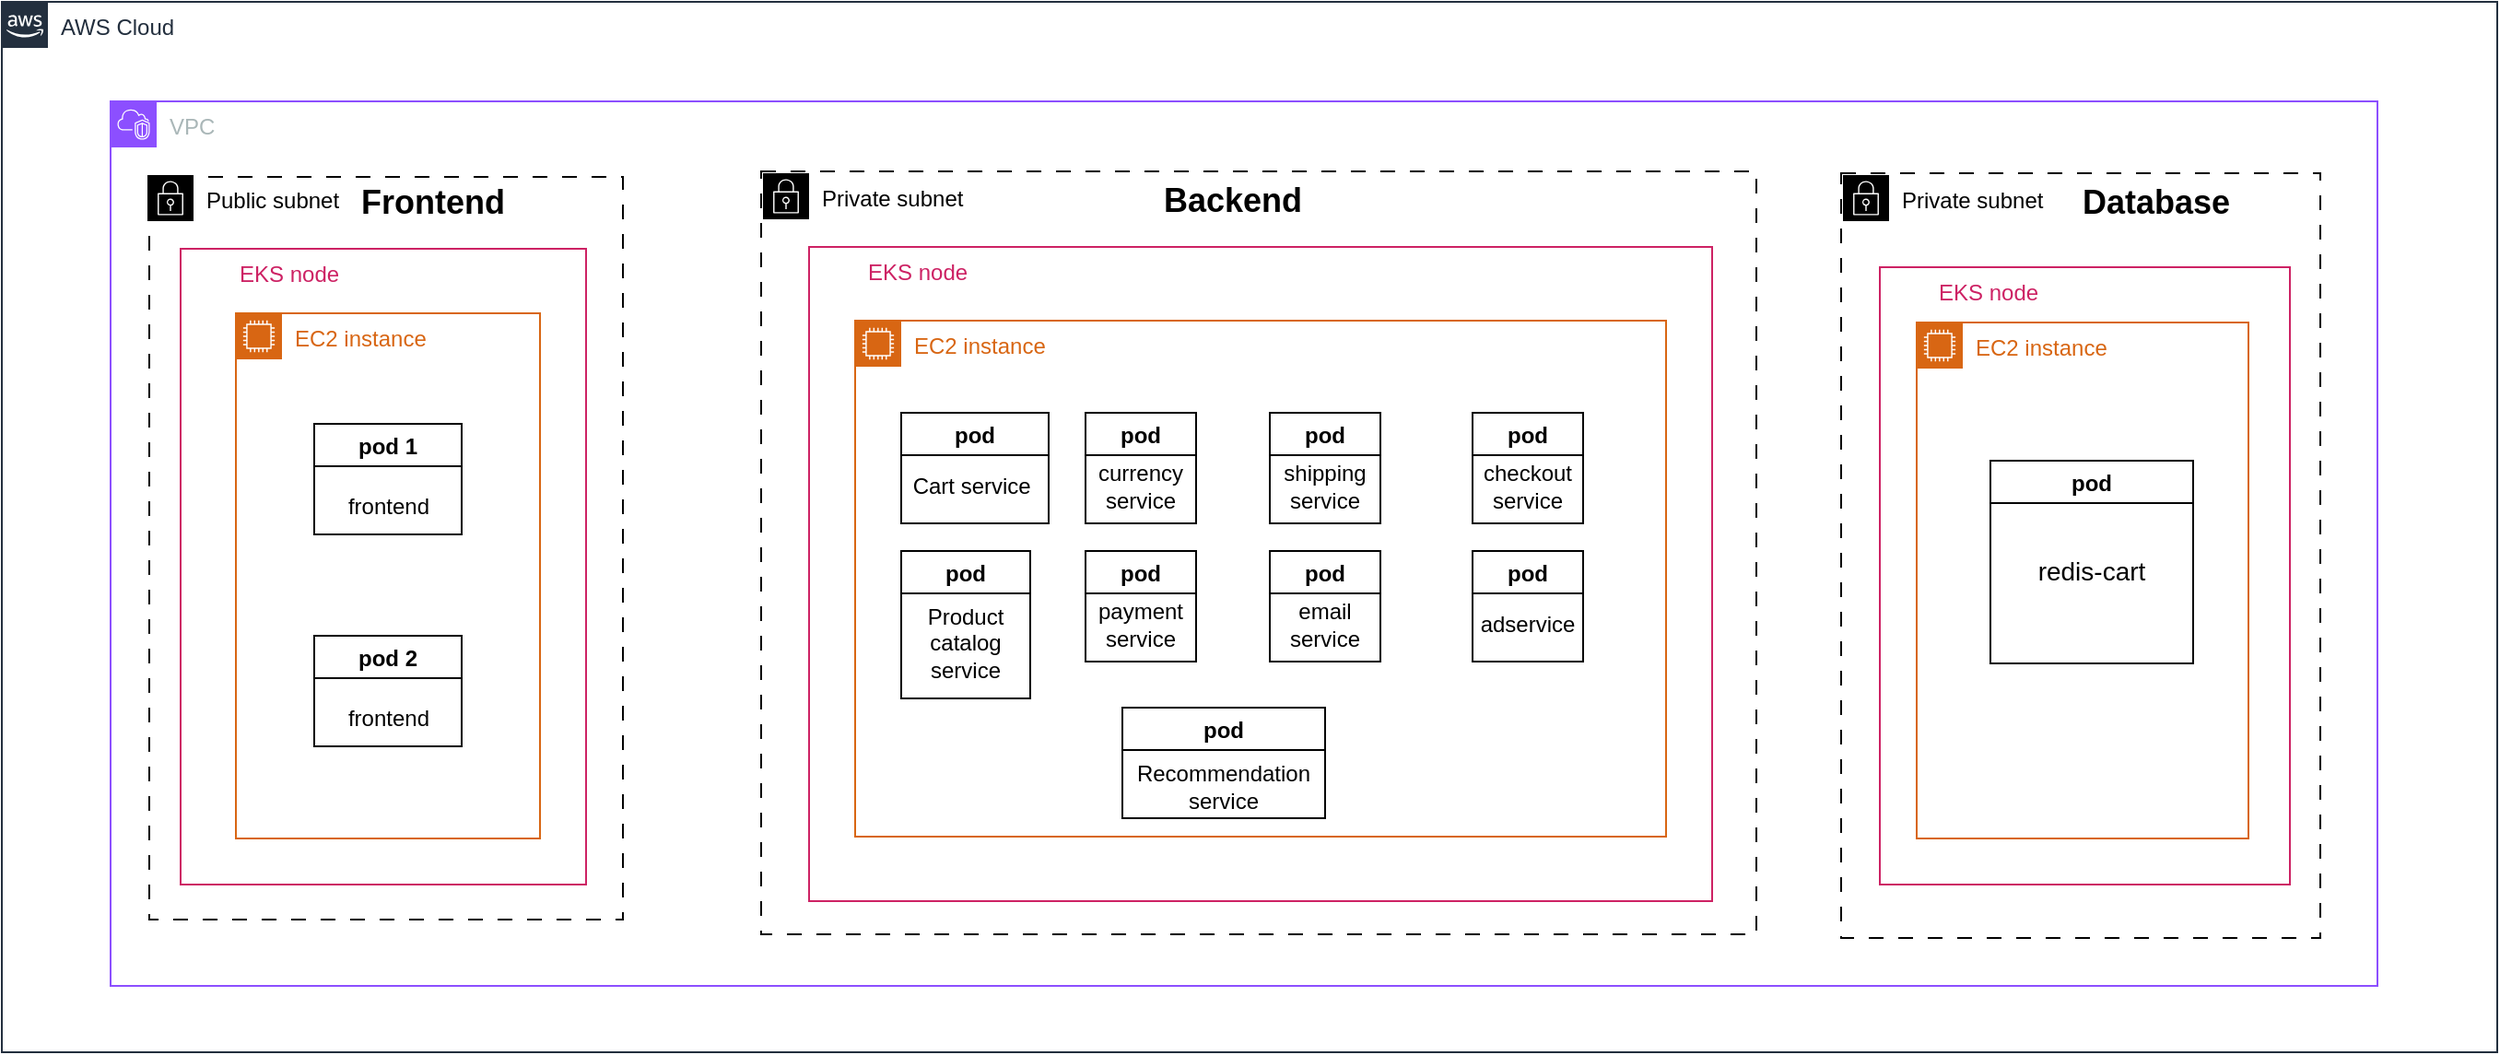 <mxfile version="27.1.6" pages="2">
  <diagram name="Page-1" id="PFjaiTl8708SlmjzLa_B">
    <mxGraphModel dx="1389" dy="703" grid="0" gridSize="10" guides="0" tooltips="1" connect="0" arrows="0" fold="1" page="0" pageScale="1" pageWidth="850" pageHeight="1100" math="0" shadow="0">
      <root>
        <mxCell id="0" />
        <mxCell id="1" parent="0" />
        <mxCell id="2MBpw54hLFLi0oUYaQmh-64" value="AWS Cloud" style="points=[[0,0],[0.25,0],[0.5,0],[0.75,0],[1,0],[1,0.25],[1,0.5],[1,0.75],[1,1],[0.75,1],[0.5,1],[0.25,1],[0,1],[0,0.75],[0,0.5],[0,0.25]];outlineConnect=0;gradientColor=none;html=1;whiteSpace=wrap;fontSize=12;fontStyle=0;container=1;pointerEvents=0;collapsible=0;recursiveResize=0;shape=mxgraph.aws4.group;grIcon=mxgraph.aws4.group_aws_cloud_alt;strokeColor=#232F3E;fillColor=none;verticalAlign=top;align=left;spacingLeft=30;fontColor=#232F3E;dashed=0;" parent="1" vertex="1">
          <mxGeometry x="106" y="210" width="1354" height="570" as="geometry" />
        </mxCell>
        <mxCell id="e6ng4XpAjZzhfiE_HAUn-4" value="VPC" style="points=[[0,0],[0.25,0],[0.5,0],[0.75,0],[1,0],[1,0.25],[1,0.5],[1,0.75],[1,1],[0.75,1],[0.5,1],[0.25,1],[0,1],[0,0.75],[0,0.5],[0,0.25]];outlineConnect=0;gradientColor=none;html=1;whiteSpace=wrap;fontSize=12;fontStyle=0;container=1;pointerEvents=0;collapsible=0;recursiveResize=0;shape=mxgraph.aws4.group;grIcon=mxgraph.aws4.group_vpc2;strokeColor=#8C4FFF;fillColor=none;verticalAlign=top;align=left;spacingLeft=30;fontColor=#AAB7B8;dashed=0;" parent="2MBpw54hLFLi0oUYaQmh-64" vertex="1">
          <mxGeometry x="59" y="54" width="1230" height="480" as="geometry" />
        </mxCell>
        <mxCell id="2MBpw54hLFLi0oUYaQmh-3" value="Public subnet" style="points=[[0,0],[0.25,0],[0.5,0],[0.75,0],[1,0],[1,0.25],[1,0.5],[1,0.75],[1,1],[0.75,1],[0.5,1],[0.25,1],[0,1],[0,0.75],[0,0.5],[0,0.25]];outlineConnect=0;html=1;whiteSpace=wrap;fontSize=12;fontStyle=0;container=1;pointerEvents=0;collapsible=0;recursiveResize=0;shape=mxgraph.aws4.group;grIcon=mxgraph.aws4.group_security_group;grStroke=0;verticalAlign=top;align=left;spacingLeft=30;strokeWidth=1;fillColor=default;strokeColor=light-dark(#000000,#EDEDED);noLabel=0;perimeterSpacing=0;fixDash=0;strokeOpacity=100;" parent="e6ng4XpAjZzhfiE_HAUn-4" vertex="1">
          <mxGeometry x="20" y="40" width="260" height="404" as="geometry" />
        </mxCell>
        <mxCell id="2MBpw54hLFLi0oUYaQmh-15" value="EKS node" style="points=[[0,0],[0.25,0],[0.5,0],[0.75,0],[1,0],[1,0.25],[1,0.5],[1,0.75],[1,1],[0.75,1],[0.5,1],[0.25,1],[0,1],[0,0.75],[0,0.5],[0,0.25]];outlineConnect=0;gradientColor=none;html=1;whiteSpace=wrap;fontSize=12;fontStyle=0;container=1;pointerEvents=0;collapsible=0;recursiveResize=0;grIcon=mxgraph.aws4.group_aws_step_functions_workflow;strokeColor=#CD2264;fillColor=none;verticalAlign=top;align=left;spacingLeft=30;fontColor=#CD2264;dashed=0;" parent="2MBpw54hLFLi0oUYaQmh-3" vertex="1">
          <mxGeometry x="18" y="40" width="220" height="345" as="geometry" />
        </mxCell>
        <mxCell id="e6ng4XpAjZzhfiE_HAUn-3" value="EC2 instance" style="points=[[0,0],[0.25,0],[0.5,0],[0.75,0],[1,0],[1,0.25],[1,0.5],[1,0.75],[1,1],[0.75,1],[0.5,1],[0.25,1],[0,1],[0,0.75],[0,0.5],[0,0.25]];outlineConnect=0;gradientColor=none;html=1;whiteSpace=wrap;fontSize=12;fontStyle=0;container=1;pointerEvents=0;collapsible=0;recursiveResize=0;shape=mxgraph.aws4.group;grIcon=mxgraph.aws4.group_ec2_instance_contents;strokeColor=#D86613;fillColor=none;verticalAlign=top;align=left;spacingLeft=30;fontColor=#D86613;dashed=0;" parent="2MBpw54hLFLi0oUYaQmh-15" vertex="1">
          <mxGeometry x="30" y="35" width="165" height="285" as="geometry" />
        </mxCell>
        <mxCell id="e6ng4XpAjZzhfiE_HAUn-15" value="pod 2" style="swimlane;" parent="e6ng4XpAjZzhfiE_HAUn-3" vertex="1">
          <mxGeometry x="42.5" y="175" width="80" height="60" as="geometry" />
        </mxCell>
        <mxCell id="e6ng4XpAjZzhfiE_HAUn-16" value="frontend" style="text;strokeColor=none;align=center;fillColor=none;html=1;verticalAlign=middle;whiteSpace=wrap;rounded=0;" parent="e6ng4XpAjZzhfiE_HAUn-15" vertex="1">
          <mxGeometry x="10" y="30" width="60" height="30" as="geometry" />
        </mxCell>
        <mxCell id="e6ng4XpAjZzhfiE_HAUn-14" value="pod 1" style="swimlane;" parent="2MBpw54hLFLi0oUYaQmh-15" vertex="1">
          <mxGeometry x="72.5" y="95" width="80" height="60" as="geometry" />
        </mxCell>
        <mxCell id="e6ng4XpAjZzhfiE_HAUn-13" value="frontend" style="text;strokeColor=none;align=center;fillColor=none;html=1;verticalAlign=middle;whiteSpace=wrap;rounded=0;" parent="e6ng4XpAjZzhfiE_HAUn-14" vertex="1">
          <mxGeometry x="10" y="30" width="60" height="30" as="geometry" />
        </mxCell>
        <mxCell id="e6ng4XpAjZzhfiE_HAUn-11" value="&lt;b&gt;&lt;font style=&quot;font-size: 18px;&quot;&gt;Frontend&lt;/font&gt;&lt;/b&gt;" style="text;strokeColor=none;align=center;fillColor=none;html=1;verticalAlign=middle;whiteSpace=wrap;rounded=0;" parent="2MBpw54hLFLi0oUYaQmh-3" vertex="1">
          <mxGeometry x="105" width="100" height="30" as="geometry" />
        </mxCell>
        <mxCell id="ucJ11xXuO4QCmthSA1vi-3" value="" style="rounded=0;whiteSpace=wrap;html=1;dashed=1;pointerEvents=0;strokeColor=light-dark(#000000, #ff89c2);align=left;verticalAlign=top;spacingLeft=30;fontFamily=Helvetica;fontSize=12;fontColor=#CD2264;fontStyle=0;fillColor=none;gradientColor=none;dashPattern=8 8;" vertex="1" parent="2MBpw54hLFLi0oUYaQmh-3">
          <mxGeometry x="1" y="1" width="257" height="403" as="geometry" />
        </mxCell>
        <mxCell id="2MBpw54hLFLi0oUYaQmh-5" value="Private subnet" style="points=[[0,0],[0.25,0],[0.5,0],[0.75,0],[1,0],[1,0.25],[1,0.5],[1,0.75],[1,1],[0.75,1],[0.5,1],[0.25,1],[0,1],[0,0.75],[0,0.5],[0,0.25]];outlineConnect=0;html=1;whiteSpace=wrap;fontSize=12;fontStyle=0;container=1;pointerEvents=0;collapsible=0;recursiveResize=0;shape=mxgraph.aws4.group;grIcon=mxgraph.aws4.group_security_group;grStroke=0;verticalAlign=top;align=left;spacingLeft=30;" parent="e6ng4XpAjZzhfiE_HAUn-4" vertex="1">
          <mxGeometry x="354" y="39" width="520" height="402.5" as="geometry" />
        </mxCell>
        <mxCell id="2MBpw54hLFLi0oUYaQmh-60" value="&lt;span style=&quot;font-size: 18px;&quot;&gt;&lt;b&gt;Backend&lt;/b&gt;&lt;/span&gt;" style="text;strokeColor=none;align=center;fillColor=none;html=1;verticalAlign=middle;whiteSpace=wrap;rounded=0;" parent="2MBpw54hLFLi0oUYaQmh-5" vertex="1">
          <mxGeometry x="205" width="100" height="30" as="geometry" />
        </mxCell>
        <mxCell id="2MBpw54hLFLi0oUYaQmh-8" value="Private subnet" style="points=[[0,0],[0.25,0],[0.5,0],[0.75,0],[1,0],[1,0.25],[1,0.5],[1,0.75],[1,1],[0.75,1],[0.5,1],[0.25,1],[0,1],[0,0.75],[0,0.5],[0,0.25]];outlineConnect=0;html=1;whiteSpace=wrap;fontSize=12;fontStyle=0;container=1;pointerEvents=0;collapsible=0;recursiveResize=0;shape=mxgraph.aws4.group;grIcon=mxgraph.aws4.group_security_group;grStroke=0;verticalAlign=top;align=left;spacingLeft=30;dashed=0;" parent="e6ng4XpAjZzhfiE_HAUn-4" vertex="1">
          <mxGeometry x="940" y="40" width="260" height="400" as="geometry" />
        </mxCell>
        <mxCell id="e6ng4XpAjZzhfiE_HAUn-2" value="EC2 instance" style="points=[[0,0],[0.25,0],[0.5,0],[0.75,0],[1,0],[1,0.25],[1,0.5],[1,0.75],[1,1],[0.75,1],[0.5,1],[0.25,1],[0,1],[0,0.75],[0,0.5],[0,0.25]];outlineConnect=0;gradientColor=none;html=1;whiteSpace=wrap;fontSize=12;fontStyle=0;container=1;pointerEvents=0;collapsible=0;recursiveResize=0;shape=mxgraph.aws4.group;grIcon=mxgraph.aws4.group_ec2_instance_contents;strokeColor=#D86613;fillColor=none;verticalAlign=top;align=left;spacingLeft=30;fontColor=#D86613;dashed=0;" parent="2MBpw54hLFLi0oUYaQmh-8" vertex="1">
          <mxGeometry x="40" y="80" width="180" height="280" as="geometry" />
        </mxCell>
        <mxCell id="e6ng4XpAjZzhfiE_HAUn-25" value="pod" style="swimlane;" parent="e6ng4XpAjZzhfiE_HAUn-2" vertex="1">
          <mxGeometry x="40" y="75" width="110" height="110" as="geometry" />
        </mxCell>
        <mxCell id="e6ng4XpAjZzhfiE_HAUn-26" value="&lt;font style=&quot;font-size: 14px;&quot;&gt;redis-cart&lt;/font&gt;" style="text;strokeColor=none;align=center;fillColor=none;html=1;verticalAlign=middle;whiteSpace=wrap;rounded=0;" parent="e6ng4XpAjZzhfiE_HAUn-25" vertex="1">
          <mxGeometry x="10" y="30" width="90" height="60" as="geometry" />
        </mxCell>
        <mxCell id="2MBpw54hLFLi0oUYaQmh-23" value="EKS node" style="points=[[0,0],[0.25,0],[0.5,0],[0.75,0],[1,0],[1,0.25],[1,0.5],[1,0.75],[1,1],[0.75,1],[0.5,1],[0.25,1],[0,1],[0,0.75],[0,0.5],[0,0.25]];outlineConnect=0;gradientColor=none;html=1;whiteSpace=wrap;fontSize=12;fontStyle=0;container=1;pointerEvents=0;collapsible=0;recursiveResize=0;grIcon=mxgraph.aws4.group_aws_step_functions_workflow;strokeColor=#CD2264;fillColor=none;verticalAlign=top;align=left;spacingLeft=30;fontColor=#CD2264;dashed=0;" parent="2MBpw54hLFLi0oUYaQmh-8" vertex="1">
          <mxGeometry x="20" y="50" width="222.5" height="335" as="geometry" />
        </mxCell>
        <mxCell id="2MBpw54hLFLi0oUYaQmh-61" value="&lt;span style=&quot;font-size: 18px;&quot;&gt;&lt;b&gt;Database&lt;/b&gt;&lt;/span&gt;" style="text;strokeColor=none;align=center;fillColor=none;html=1;verticalAlign=middle;whiteSpace=wrap;rounded=0;" parent="2MBpw54hLFLi0oUYaQmh-8" vertex="1">
          <mxGeometry x="120" width="100" height="30" as="geometry" />
        </mxCell>
        <mxCell id="ucJ11xXuO4QCmthSA1vi-4" value="" style="rounded=0;whiteSpace=wrap;html=1;dashed=1;pointerEvents=0;strokeColor=light-dark(#000000, #ff89c2);align=left;verticalAlign=top;spacingLeft=30;fontFamily=Helvetica;fontSize=12;fontColor=#CD2264;fontStyle=0;fillColor=none;gradientColor=none;dashPattern=8 8;" vertex="1" parent="e6ng4XpAjZzhfiE_HAUn-4">
          <mxGeometry x="353" y="38" width="540" height="414" as="geometry" />
        </mxCell>
        <mxCell id="2MBpw54hLFLi0oUYaQmh-17" value="EKS node" style="points=[[0,0],[0.25,0],[0.5,0],[0.75,0],[1,0],[1,0.25],[1,0.5],[1,0.75],[1,1],[0.75,1],[0.5,1],[0.25,1],[0,1],[0,0.75],[0,0.5],[0,0.25]];outlineConnect=0;gradientColor=none;html=1;whiteSpace=wrap;fontSize=12;fontStyle=0;container=1;pointerEvents=0;collapsible=0;recursiveResize=0;grIcon=mxgraph.aws4.group_aws_step_functions_workflow;strokeColor=#CD2264;fillColor=none;verticalAlign=top;align=left;spacingLeft=30;fontColor=#CD2264;dashed=0;" parent="e6ng4XpAjZzhfiE_HAUn-4" vertex="1">
          <mxGeometry x="379" y="79" width="490" height="355" as="geometry" />
        </mxCell>
        <mxCell id="2MBpw54hLFLi0oUYaQmh-39" value="pod" style="swimlane;" parent="2MBpw54hLFLi0oUYaQmh-17" vertex="1">
          <mxGeometry x="50" y="165" width="70" height="80" as="geometry" />
        </mxCell>
        <mxCell id="2MBpw54hLFLi0oUYaQmh-40" value="Product catalog service" style="text;strokeColor=none;align=center;fillColor=none;html=1;verticalAlign=middle;whiteSpace=wrap;rounded=0;" parent="2MBpw54hLFLi0oUYaQmh-39" vertex="1">
          <mxGeometry y="20" width="70" height="60" as="geometry" />
        </mxCell>
        <mxCell id="2MBpw54hLFLi0oUYaQmh-41" value="pod" style="swimlane;" parent="2MBpw54hLFLi0oUYaQmh-17" vertex="1">
          <mxGeometry x="50" y="90" width="80" height="60" as="geometry">
            <mxRectangle x="10" y="70" width="90" height="30" as="alternateBounds" />
          </mxGeometry>
        </mxCell>
        <mxCell id="2MBpw54hLFLi0oUYaQmh-42" value="Cart service&amp;nbsp;" style="text;strokeColor=none;align=center;fillColor=none;html=1;verticalAlign=middle;whiteSpace=wrap;rounded=0;" parent="2MBpw54hLFLi0oUYaQmh-41" vertex="1">
          <mxGeometry y="20" width="80" height="40" as="geometry" />
        </mxCell>
        <mxCell id="2MBpw54hLFLi0oUYaQmh-51" value="pod" style="swimlane;" parent="2MBpw54hLFLi0oUYaQmh-17" vertex="1">
          <mxGeometry x="170" y="250" width="110" height="60" as="geometry" />
        </mxCell>
        <mxCell id="2MBpw54hLFLi0oUYaQmh-52" value="Recommendation service" style="text;strokeColor=none;align=center;fillColor=none;html=1;verticalAlign=middle;whiteSpace=wrap;rounded=0;" parent="2MBpw54hLFLi0oUYaQmh-51" vertex="1">
          <mxGeometry y="25" width="110" height="35" as="geometry" />
        </mxCell>
        <mxCell id="2MBpw54hLFLi0oUYaQmh-53" value="pod" style="swimlane;" parent="2MBpw54hLFLi0oUYaQmh-17" vertex="1">
          <mxGeometry x="360" y="90" width="60" height="60" as="geometry">
            <mxRectangle x="10" y="70" width="90" height="30" as="alternateBounds" />
          </mxGeometry>
        </mxCell>
        <mxCell id="2MBpw54hLFLi0oUYaQmh-54" value="checkout service" style="text;strokeColor=none;align=center;fillColor=none;html=1;verticalAlign=middle;whiteSpace=wrap;rounded=0;" parent="2MBpw54hLFLi0oUYaQmh-53" vertex="1">
          <mxGeometry y="20" width="60" height="40" as="geometry" />
        </mxCell>
        <mxCell id="2MBpw54hLFLi0oUYaQmh-56" value="pod" style="swimlane;" parent="2MBpw54hLFLi0oUYaQmh-17" vertex="1">
          <mxGeometry x="360" y="165" width="60" height="60" as="geometry">
            <mxRectangle x="10" y="70" width="90" height="30" as="alternateBounds" />
          </mxGeometry>
        </mxCell>
        <mxCell id="2MBpw54hLFLi0oUYaQmh-57" value="adservice" style="text;strokeColor=none;align=center;fillColor=none;html=1;verticalAlign=middle;whiteSpace=wrap;rounded=0;" parent="2MBpw54hLFLi0oUYaQmh-56" vertex="1">
          <mxGeometry y="20" width="60" height="40" as="geometry" />
        </mxCell>
        <mxCell id="2MBpw54hLFLi0oUYaQmh-49" value="pod" style="swimlane;" parent="2MBpw54hLFLi0oUYaQmh-17" vertex="1">
          <mxGeometry x="250" y="90" width="60" height="60" as="geometry">
            <mxRectangle x="10" y="70" width="90" height="30" as="alternateBounds" />
          </mxGeometry>
        </mxCell>
        <mxCell id="2MBpw54hLFLi0oUYaQmh-50" value="shipping service" style="text;strokeColor=none;align=center;fillColor=none;html=1;verticalAlign=middle;whiteSpace=wrap;rounded=0;" parent="2MBpw54hLFLi0oUYaQmh-49" vertex="1">
          <mxGeometry y="20" width="60" height="40" as="geometry" />
        </mxCell>
        <mxCell id="2MBpw54hLFLi0oUYaQmh-47" value="pod" style="swimlane;" parent="2MBpw54hLFLi0oUYaQmh-17" vertex="1">
          <mxGeometry x="250" y="165" width="60" height="60" as="geometry" />
        </mxCell>
        <mxCell id="2MBpw54hLFLi0oUYaQmh-48" value="email service" style="text;strokeColor=none;align=center;fillColor=none;html=1;verticalAlign=middle;whiteSpace=wrap;rounded=0;" parent="2MBpw54hLFLi0oUYaQmh-47" vertex="1">
          <mxGeometry y="20" width="60" height="40" as="geometry" />
        </mxCell>
        <mxCell id="2MBpw54hLFLi0oUYaQmh-45" value="pod" style="swimlane;" parent="2MBpw54hLFLi0oUYaQmh-17" vertex="1">
          <mxGeometry x="150" y="90" width="60" height="60" as="geometry">
            <mxRectangle x="10" y="70" width="90" height="30" as="alternateBounds" />
          </mxGeometry>
        </mxCell>
        <mxCell id="2MBpw54hLFLi0oUYaQmh-46" value="currency service" style="text;strokeColor=none;align=center;fillColor=none;html=1;verticalAlign=middle;whiteSpace=wrap;rounded=0;" parent="2MBpw54hLFLi0oUYaQmh-45" vertex="1">
          <mxGeometry y="20" width="60" height="40" as="geometry" />
        </mxCell>
        <mxCell id="2MBpw54hLFLi0oUYaQmh-43" value="pod" style="swimlane;" parent="2MBpw54hLFLi0oUYaQmh-17" vertex="1">
          <mxGeometry x="150" y="165" width="60" height="60" as="geometry" />
        </mxCell>
        <mxCell id="2MBpw54hLFLi0oUYaQmh-44" value="payment service" style="text;strokeColor=none;align=center;fillColor=none;html=1;verticalAlign=middle;whiteSpace=wrap;rounded=0;" parent="2MBpw54hLFLi0oUYaQmh-43" vertex="1">
          <mxGeometry y="20" width="60" height="40" as="geometry" />
        </mxCell>
        <mxCell id="e6ng4XpAjZzhfiE_HAUn-1" value="EC2 instance" style="points=[[0,0],[0.25,0],[0.5,0],[0.75,0],[1,0],[1,0.25],[1,0.5],[1,0.75],[1,1],[0.75,1],[0.5,1],[0.25,1],[0,1],[0,0.75],[0,0.5],[0,0.25]];outlineConnect=0;gradientColor=none;html=1;whiteSpace=wrap;fontSize=12;fontStyle=0;container=1;pointerEvents=0;collapsible=0;recursiveResize=0;shape=mxgraph.aws4.group;grIcon=mxgraph.aws4.group_ec2_instance_contents;strokeColor=#D86613;fillColor=none;verticalAlign=top;align=left;spacingLeft=30;fontColor=#D86613;dashed=0;" parent="2MBpw54hLFLi0oUYaQmh-17" vertex="1">
          <mxGeometry x="25" y="40" width="440" height="280" as="geometry" />
        </mxCell>
        <mxCell id="ucJ11xXuO4QCmthSA1vi-5" value="" style="rounded=0;whiteSpace=wrap;html=1;dashed=1;pointerEvents=0;strokeColor=light-dark(#000000, #ff89c2);align=left;verticalAlign=top;spacingLeft=30;fontFamily=Helvetica;fontSize=12;fontColor=#CD2264;fontStyle=0;fillColor=none;gradientColor=none;dashPattern=8 8;" vertex="1" parent="e6ng4XpAjZzhfiE_HAUn-4">
          <mxGeometry x="939" y="39" width="260" height="415" as="geometry" />
        </mxCell>
      </root>
    </mxGraphModel>
  </diagram>
  <diagram id="_LujmzwwoTT_gtMI6DPB" name="Page-2">
    <mxGraphModel dx="1281" dy="527" grid="1" gridSize="10" guides="1" tooltips="1" connect="1" arrows="1" fold="1" page="1" pageScale="1" pageWidth="850" pageHeight="1100" math="0" shadow="0">
      <root>
        <mxCell id="0" />
        <mxCell id="1" parent="0" />
      </root>
    </mxGraphModel>
  </diagram>
</mxfile>
